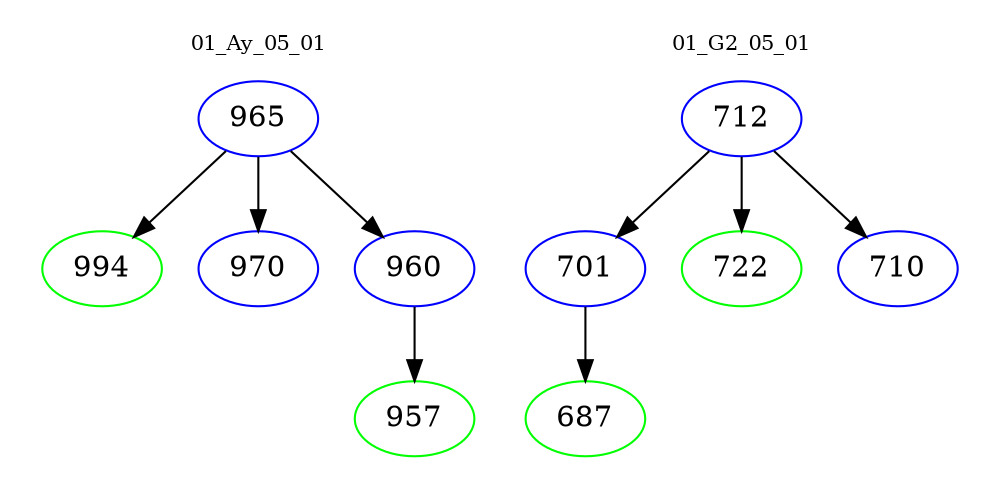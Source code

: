 digraph{
subgraph cluster_0 {
color = white
label = "01_Ay_05_01";
fontsize=10;
T0_965 [label="965", color="blue"]
T0_965 -> T0_994 [color="black"]
T0_994 [label="994", color="green"]
T0_965 -> T0_970 [color="black"]
T0_970 [label="970", color="blue"]
T0_965 -> T0_960 [color="black"]
T0_960 [label="960", color="blue"]
T0_960 -> T0_957 [color="black"]
T0_957 [label="957", color="green"]
}
subgraph cluster_1 {
color = white
label = "01_G2_05_01";
fontsize=10;
T1_712 [label="712", color="blue"]
T1_712 -> T1_701 [color="black"]
T1_701 [label="701", color="blue"]
T1_701 -> T1_687 [color="black"]
T1_687 [label="687", color="green"]
T1_712 -> T1_722 [color="black"]
T1_722 [label="722", color="green"]
T1_712 -> T1_710 [color="black"]
T1_710 [label="710", color="blue"]
}
}
